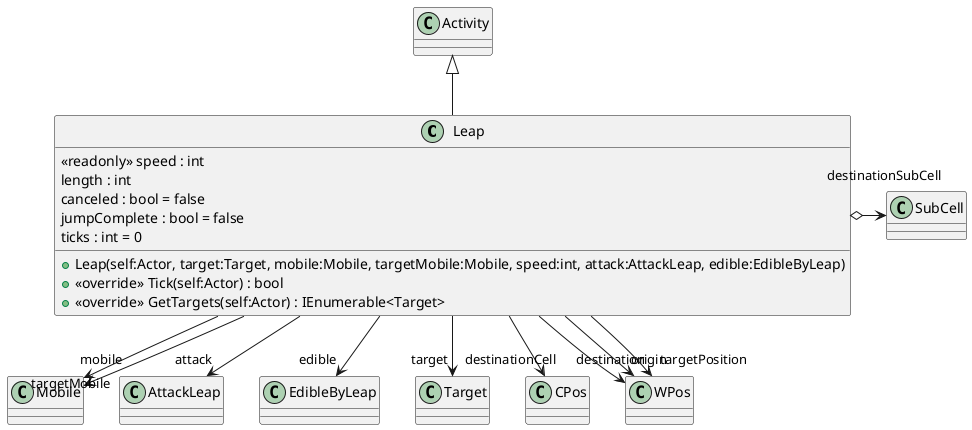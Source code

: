 @startuml
class Leap {
    <<readonly>> speed : int
    length : int
    canceled : bool = false
    jumpComplete : bool = false
    ticks : int = 0
    + Leap(self:Actor, target:Target, mobile:Mobile, targetMobile:Mobile, speed:int, attack:AttackLeap, edible:EdibleByLeap)
    + <<override>> Tick(self:Actor) : bool
    + <<override>> GetTargets(self:Actor) : IEnumerable<Target>
}
Activity <|-- Leap
Leap --> "mobile" Mobile
Leap --> "targetMobile" Mobile
Leap --> "attack" AttackLeap
Leap --> "edible" EdibleByLeap
Leap --> "target" Target
Leap --> "destinationCell" CPos
Leap o-> "destinationSubCell" SubCell
Leap --> "destination" WPos
Leap --> "origin" WPos
Leap --> "targetPosition" WPos
@enduml
